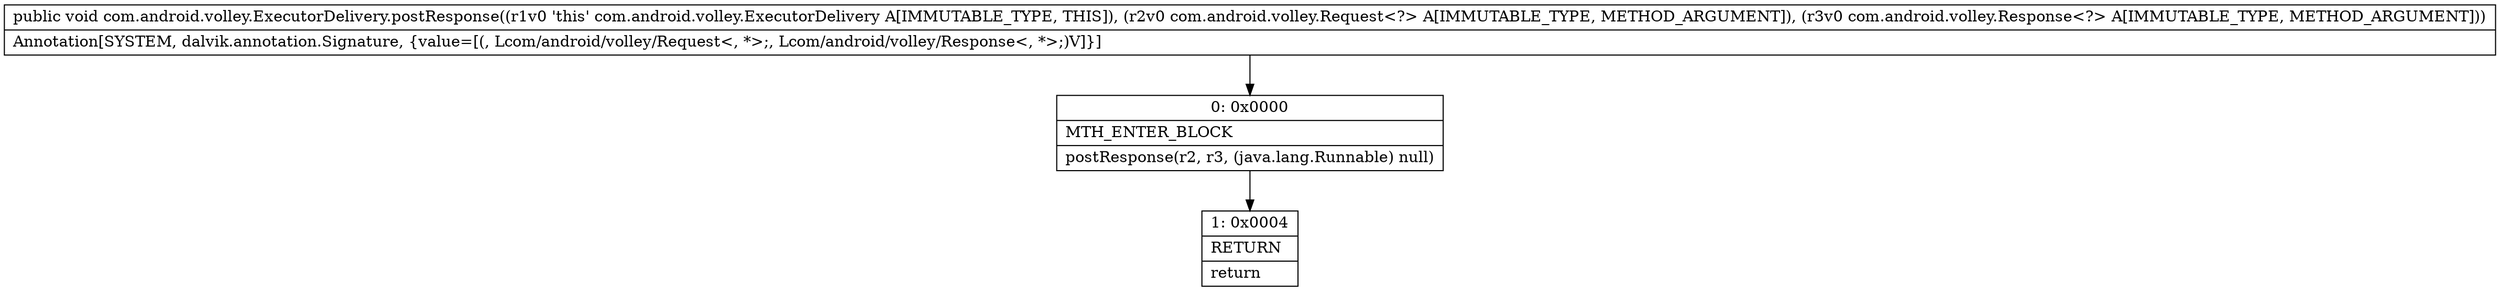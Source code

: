 digraph "CFG forcom.android.volley.ExecutorDelivery.postResponse(Lcom\/android\/volley\/Request;Lcom\/android\/volley\/Response;)V" {
Node_0 [shape=record,label="{0\:\ 0x0000|MTH_ENTER_BLOCK\l|postResponse(r2, r3, (java.lang.Runnable) null)\l}"];
Node_1 [shape=record,label="{1\:\ 0x0004|RETURN\l|return\l}"];
MethodNode[shape=record,label="{public void com.android.volley.ExecutorDelivery.postResponse((r1v0 'this' com.android.volley.ExecutorDelivery A[IMMUTABLE_TYPE, THIS]), (r2v0 com.android.volley.Request\<?\> A[IMMUTABLE_TYPE, METHOD_ARGUMENT]), (r3v0 com.android.volley.Response\<?\> A[IMMUTABLE_TYPE, METHOD_ARGUMENT]))  | Annotation[SYSTEM, dalvik.annotation.Signature, \{value=[(, Lcom\/android\/volley\/Request\<, *\>;, Lcom\/android\/volley\/Response\<, *\>;)V]\}]\l}"];
MethodNode -> Node_0;
Node_0 -> Node_1;
}

